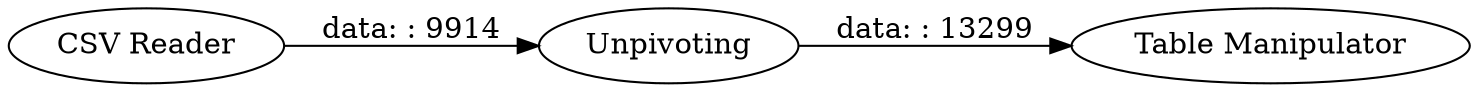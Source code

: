 digraph {
	"-2416549401476265545_2" [label=Unpivoting]
	"-2416549401476265545_1" [label="CSV Reader"]
	"-2416549401476265545_3" [label="Table Manipulator"]
	"-2416549401476265545_2" -> "-2416549401476265545_3" [label="data: : 13299"]
	"-2416549401476265545_1" -> "-2416549401476265545_2" [label="data: : 9914"]
	rankdir=LR
}
